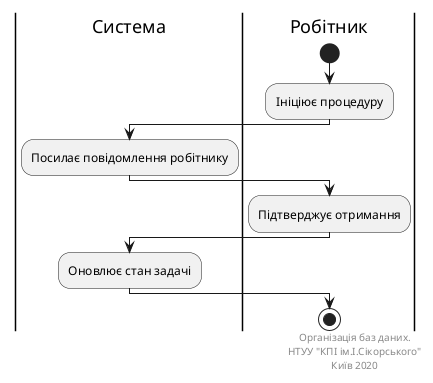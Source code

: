 @startuml getTask


|Система|

|Робітник|
start
:Ініціює процедуру;

|Система|

:Посилає повідомлення робітнику;

|Робітник|
:Підтверджує отримання;

|Система|
:Оновлює стан задачі;

|Робітник|
stop

right footer
Організація баз даних.
НТУУ "КПІ ім.І.Сікорського"
Київ 2020 
end footer
@enduml
